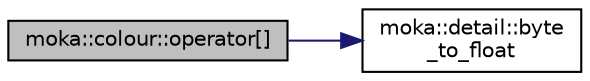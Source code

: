 digraph "moka::colour::operator[]"
{
 // LATEX_PDF_SIZE
  edge [fontname="Helvetica",fontsize="10",labelfontname="Helvetica",labelfontsize="10"];
  node [fontname="Helvetica",fontsize="10",shape=record];
  rankdir="LR";
  Node270 [label="moka::colour::operator[]",height=0.2,width=0.4,color="black", fillcolor="grey75", style="filled", fontcolor="black",tooltip=" "];
  Node270 -> Node271 [color="midnightblue",fontsize="10",style="solid",fontname="Helvetica"];
  Node271 [label="moka::detail::byte\l_to_float",height=0.2,width=0.4,color="black", fillcolor="white", style="filled",URL="$namespacemoka_1_1detail.html#a1bd78521b2ac8afefe45a70068c60004",tooltip=" "];
}
